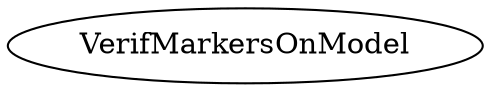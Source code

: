 /* Created by mdot for Matlab */
digraph m2html {

  VerifMarkersOnModel [URL="VerifMarkersOnModel.html"];
}
